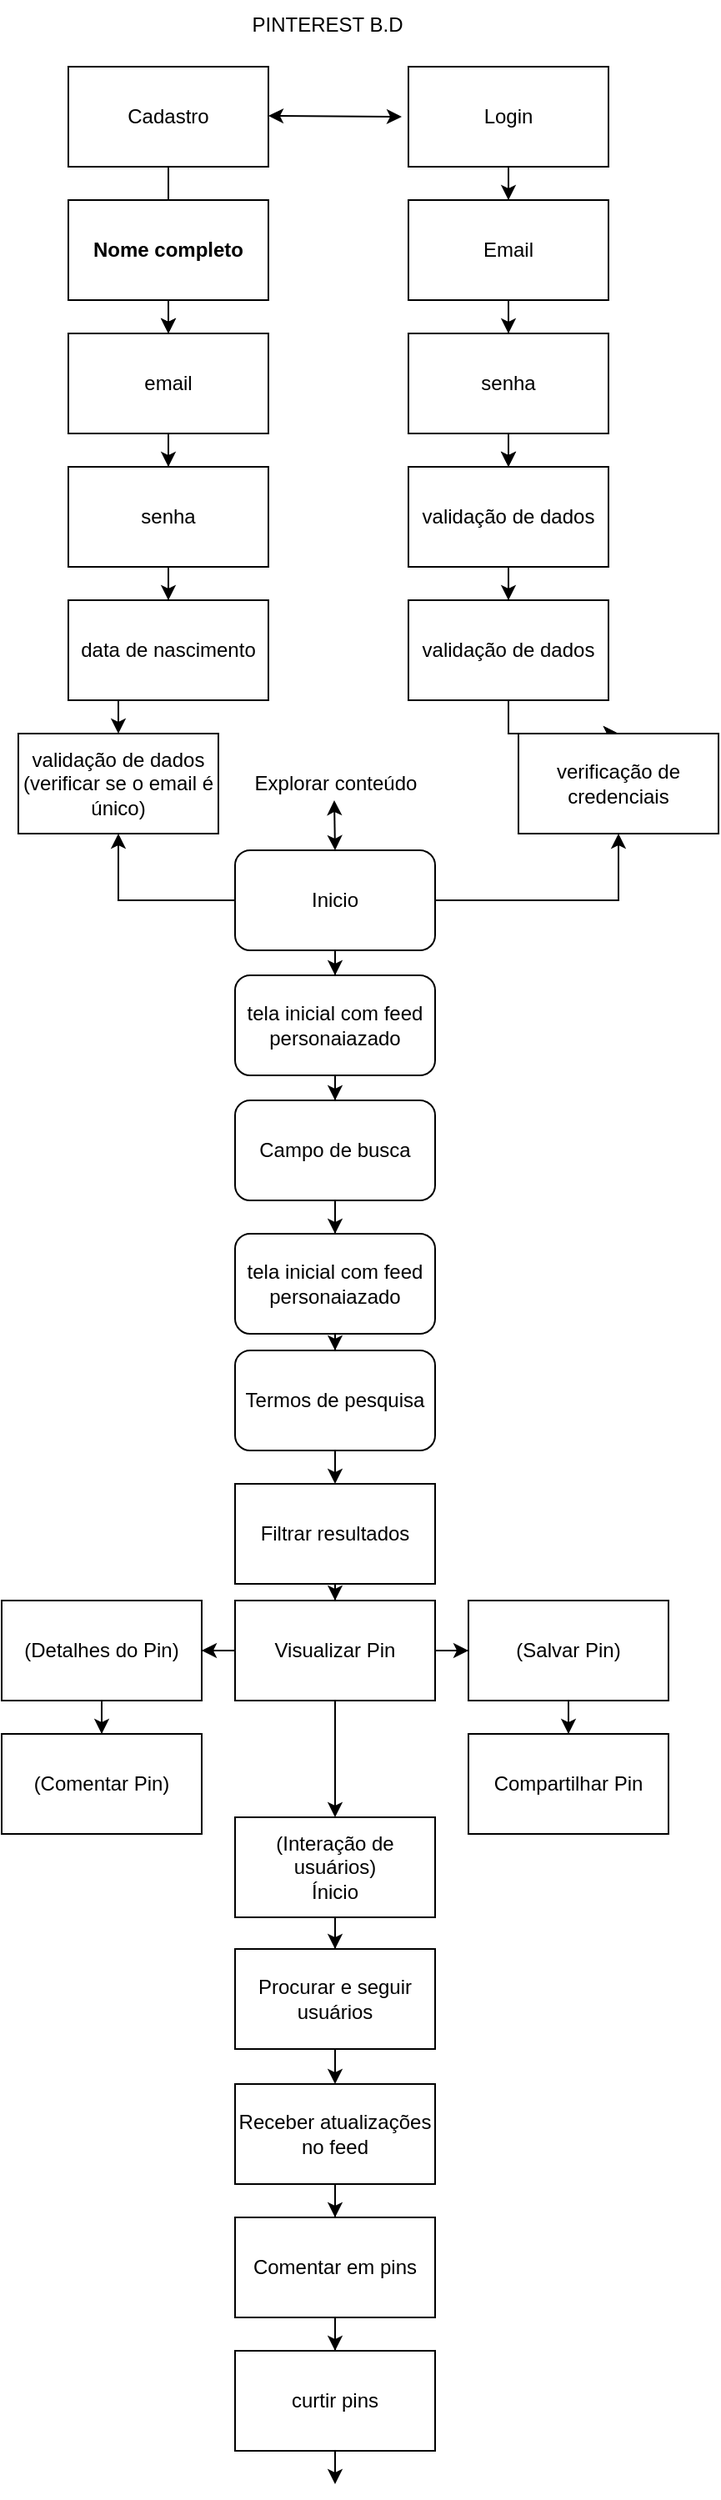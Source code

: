 <mxfile version="24.4.9" type="github">
  <diagram name="Página-1" id="m7mqNxaVAp2z84SnnDSy">
    <mxGraphModel dx="880" dy="474" grid="1" gridSize="10" guides="1" tooltips="1" connect="1" arrows="1" fold="1" page="1" pageScale="1" pageWidth="827" pageHeight="1169" math="0" shadow="0">
      <root>
        <mxCell id="0" />
        <mxCell id="1" parent="0" />
        <mxCell id="qozd9NBj0RtvDI7-sQQz-15" value="" style="edgeStyle=orthogonalEdgeStyle;rounded=0;orthogonalLoop=1;jettySize=auto;html=1;" edge="1" parent="1" source="_V0p3MUHYfzyWsOnB0Cb-2" target="qozd9NBj0RtvDI7-sQQz-4">
          <mxGeometry relative="1" as="geometry" />
        </mxCell>
        <mxCell id="qozd9NBj0RtvDI7-sQQz-16" value="" style="edgeStyle=orthogonalEdgeStyle;rounded=0;orthogonalLoop=1;jettySize=auto;html=1;" edge="1" parent="1" source="_V0p3MUHYfzyWsOnB0Cb-2" target="qozd9NBj0RtvDI7-sQQz-4">
          <mxGeometry relative="1" as="geometry" />
        </mxCell>
        <mxCell id="_V0p3MUHYfzyWsOnB0Cb-2" value="Cadastro" style="rounded=0;whiteSpace=wrap;html=1;" parent="1" vertex="1">
          <mxGeometry x="210" y="40" width="120" height="60" as="geometry" />
        </mxCell>
        <mxCell id="_V0p3MUHYfzyWsOnB0Cb-5" value="" style="endArrow=classic;startArrow=classic;html=1;rounded=0;entryX=0.485;entryY=0.4;entryDx=0;entryDy=0;entryPerimeter=0;" parent="1" edge="1">
          <mxGeometry width="50" height="50" relative="1" as="geometry">
            <mxPoint x="410" y="70" as="sourcePoint" />
            <mxPoint x="330.0" y="69.5" as="targetPoint" />
          </mxGeometry>
        </mxCell>
        <mxCell id="qozd9NBj0RtvDI7-sQQz-18" value="" style="edgeStyle=orthogonalEdgeStyle;rounded=0;orthogonalLoop=1;jettySize=auto;html=1;" edge="1" parent="1" source="_V0p3MUHYfzyWsOnB0Cb-6" target="qozd9NBj0RtvDI7-sQQz-17">
          <mxGeometry relative="1" as="geometry" />
        </mxCell>
        <mxCell id="qozd9NBj0RtvDI7-sQQz-27" value="" style="edgeStyle=orthogonalEdgeStyle;rounded=0;orthogonalLoop=1;jettySize=auto;html=1;" edge="1" parent="1" source="_V0p3MUHYfzyWsOnB0Cb-6" target="qozd9NBj0RtvDI7-sQQz-19">
          <mxGeometry relative="1" as="geometry" />
        </mxCell>
        <mxCell id="_V0p3MUHYfzyWsOnB0Cb-6" value="Login" style="rounded=0;whiteSpace=wrap;html=1;" parent="1" vertex="1">
          <mxGeometry x="414" y="40" width="120" height="60" as="geometry" />
        </mxCell>
        <mxCell id="qozd9NBj0RtvDI7-sQQz-9" value="" style="edgeStyle=orthogonalEdgeStyle;rounded=0;orthogonalLoop=1;jettySize=auto;html=1;" edge="1" parent="1" source="qozd9NBj0RtvDI7-sQQz-1" target="qozd9NBj0RtvDI7-sQQz-5">
          <mxGeometry relative="1" as="geometry" />
        </mxCell>
        <mxCell id="qozd9NBj0RtvDI7-sQQz-1" value="&lt;b&gt;Nome completo&lt;/b&gt;" style="rounded=0;whiteSpace=wrap;html=1;" vertex="1" parent="1">
          <mxGeometry x="210" y="120" width="120" height="60" as="geometry" />
        </mxCell>
        <mxCell id="qozd9NBj0RtvDI7-sQQz-11" value="" style="edgeStyle=orthogonalEdgeStyle;rounded=0;orthogonalLoop=1;jettySize=auto;html=1;" edge="1" parent="1" source="qozd9NBj0RtvDI7-sQQz-4" target="qozd9NBj0RtvDI7-sQQz-6">
          <mxGeometry relative="1" as="geometry" />
        </mxCell>
        <mxCell id="qozd9NBj0RtvDI7-sQQz-4" value="email" style="rounded=0;whiteSpace=wrap;html=1;" vertex="1" parent="1">
          <mxGeometry x="210" y="200" width="120" height="60" as="geometry" />
        </mxCell>
        <mxCell id="qozd9NBj0RtvDI7-sQQz-12" value="" style="edgeStyle=orthogonalEdgeStyle;rounded=0;orthogonalLoop=1;jettySize=auto;html=1;" edge="1" parent="1" source="qozd9NBj0RtvDI7-sQQz-5" target="qozd9NBj0RtvDI7-sQQz-7">
          <mxGeometry relative="1" as="geometry" />
        </mxCell>
        <mxCell id="qozd9NBj0RtvDI7-sQQz-5" value="senha" style="rounded=0;whiteSpace=wrap;html=1;" vertex="1" parent="1">
          <mxGeometry x="210" y="280" width="120" height="60" as="geometry" />
        </mxCell>
        <mxCell id="qozd9NBj0RtvDI7-sQQz-6" value="data de nascimento" style="rounded=0;whiteSpace=wrap;html=1;" vertex="1" parent="1">
          <mxGeometry x="210" y="360" width="120" height="60" as="geometry" />
        </mxCell>
        <mxCell id="qozd9NBj0RtvDI7-sQQz-7" value="validação de dados&lt;div&gt;(verificar se o email é único)&lt;/div&gt;" style="rounded=0;whiteSpace=wrap;html=1;" vertex="1" parent="1">
          <mxGeometry x="180" y="440" width="120" height="60" as="geometry" />
        </mxCell>
        <mxCell id="qozd9NBj0RtvDI7-sQQz-25" value="" style="edgeStyle=orthogonalEdgeStyle;rounded=0;orthogonalLoop=1;jettySize=auto;html=1;" edge="1" parent="1" source="qozd9NBj0RtvDI7-sQQz-17" target="qozd9NBj0RtvDI7-sQQz-21">
          <mxGeometry relative="1" as="geometry" />
        </mxCell>
        <mxCell id="qozd9NBj0RtvDI7-sQQz-17" value="Email" style="rounded=0;whiteSpace=wrap;html=1;" vertex="1" parent="1">
          <mxGeometry x="414" y="120" width="120" height="60" as="geometry" />
        </mxCell>
        <mxCell id="qozd9NBj0RtvDI7-sQQz-22" value="" style="edgeStyle=orthogonalEdgeStyle;rounded=0;orthogonalLoop=1;jettySize=auto;html=1;" edge="1" parent="1" source="qozd9NBj0RtvDI7-sQQz-19" target="qozd9NBj0RtvDI7-sQQz-21">
          <mxGeometry relative="1" as="geometry" />
        </mxCell>
        <mxCell id="qozd9NBj0RtvDI7-sQQz-19" value="senha" style="rounded=0;whiteSpace=wrap;html=1;" vertex="1" parent="1">
          <mxGeometry x="414" y="200" width="120" height="60" as="geometry" />
        </mxCell>
        <mxCell id="qozd9NBj0RtvDI7-sQQz-24" value="" style="edgeStyle=orthogonalEdgeStyle;rounded=0;orthogonalLoop=1;jettySize=auto;html=1;" edge="1" parent="1" source="qozd9NBj0RtvDI7-sQQz-21" target="qozd9NBj0RtvDI7-sQQz-23">
          <mxGeometry relative="1" as="geometry" />
        </mxCell>
        <mxCell id="qozd9NBj0RtvDI7-sQQz-21" value="validação de dados" style="rounded=0;whiteSpace=wrap;html=1;" vertex="1" parent="1">
          <mxGeometry x="414" y="280" width="120" height="60" as="geometry" />
        </mxCell>
        <mxCell id="qozd9NBj0RtvDI7-sQQz-29" value="" style="edgeStyle=orthogonalEdgeStyle;rounded=0;orthogonalLoop=1;jettySize=auto;html=1;" edge="1" parent="1" source="qozd9NBj0RtvDI7-sQQz-23" target="qozd9NBj0RtvDI7-sQQz-28">
          <mxGeometry relative="1" as="geometry" />
        </mxCell>
        <mxCell id="qozd9NBj0RtvDI7-sQQz-61" value="" style="edgeStyle=orthogonalEdgeStyle;rounded=0;orthogonalLoop=1;jettySize=auto;html=1;" edge="1" parent="1" source="qozd9NBj0RtvDI7-sQQz-23" target="qozd9NBj0RtvDI7-sQQz-28">
          <mxGeometry relative="1" as="geometry" />
        </mxCell>
        <mxCell id="qozd9NBj0RtvDI7-sQQz-23" value="validação de dados" style="rounded=0;whiteSpace=wrap;html=1;" vertex="1" parent="1">
          <mxGeometry x="414" y="360" width="120" height="60" as="geometry" />
        </mxCell>
        <mxCell id="qozd9NBj0RtvDI7-sQQz-28" value="verificação de credenciais" style="rounded=0;whiteSpace=wrap;html=1;" vertex="1" parent="1">
          <mxGeometry x="480" y="440" width="120" height="60" as="geometry" />
        </mxCell>
        <mxCell id="qozd9NBj0RtvDI7-sQQz-35" value="" style="edgeStyle=orthogonalEdgeStyle;rounded=0;orthogonalLoop=1;jettySize=auto;html=1;" edge="1" parent="1" source="qozd9NBj0RtvDI7-sQQz-31" target="qozd9NBj0RtvDI7-sQQz-28">
          <mxGeometry relative="1" as="geometry" />
        </mxCell>
        <mxCell id="qozd9NBj0RtvDI7-sQQz-36" value="" style="edgeStyle=orthogonalEdgeStyle;rounded=0;orthogonalLoop=1;jettySize=auto;html=1;" edge="1" parent="1" source="qozd9NBj0RtvDI7-sQQz-31" target="qozd9NBj0RtvDI7-sQQz-7">
          <mxGeometry relative="1" as="geometry" />
        </mxCell>
        <mxCell id="qozd9NBj0RtvDI7-sQQz-40" value="" style="edgeStyle=orthogonalEdgeStyle;rounded=0;orthogonalLoop=1;jettySize=auto;html=1;" edge="1" parent="1" source="qozd9NBj0RtvDI7-sQQz-31" target="qozd9NBj0RtvDI7-sQQz-39">
          <mxGeometry relative="1" as="geometry" />
        </mxCell>
        <mxCell id="qozd9NBj0RtvDI7-sQQz-31" value="Inicio" style="rounded=1;whiteSpace=wrap;html=1;" vertex="1" parent="1">
          <mxGeometry x="310" y="510" width="120" height="60" as="geometry" />
        </mxCell>
        <mxCell id="qozd9NBj0RtvDI7-sQQz-37" value="Explorar conteúdo" style="text;html=1;align=center;verticalAlign=middle;resizable=0;points=[];autosize=1;strokeColor=none;fillColor=none;" vertex="1" parent="1">
          <mxGeometry x="310" y="455" width="120" height="30" as="geometry" />
        </mxCell>
        <mxCell id="qozd9NBj0RtvDI7-sQQz-38" value="" style="endArrow=classic;startArrow=classic;html=1;rounded=0;" edge="1" parent="1">
          <mxGeometry width="50" height="50" relative="1" as="geometry">
            <mxPoint x="370" y="510" as="sourcePoint" />
            <mxPoint x="369.5" y="480" as="targetPoint" />
          </mxGeometry>
        </mxCell>
        <mxCell id="qozd9NBj0RtvDI7-sQQz-42" value="" style="edgeStyle=orthogonalEdgeStyle;rounded=0;orthogonalLoop=1;jettySize=auto;html=1;" edge="1" parent="1" source="qozd9NBj0RtvDI7-sQQz-39" target="qozd9NBj0RtvDI7-sQQz-41">
          <mxGeometry relative="1" as="geometry" />
        </mxCell>
        <mxCell id="qozd9NBj0RtvDI7-sQQz-39" value="tela inicial com feed personaiazado" style="rounded=1;whiteSpace=wrap;html=1;" vertex="1" parent="1">
          <mxGeometry x="310" y="585" width="120" height="60" as="geometry" />
        </mxCell>
        <mxCell id="qozd9NBj0RtvDI7-sQQz-44" value="" style="edgeStyle=orthogonalEdgeStyle;rounded=0;orthogonalLoop=1;jettySize=auto;html=1;" edge="1" parent="1" source="qozd9NBj0RtvDI7-sQQz-41" target="qozd9NBj0RtvDI7-sQQz-43">
          <mxGeometry relative="1" as="geometry" />
        </mxCell>
        <mxCell id="qozd9NBj0RtvDI7-sQQz-41" value="Campo de busca" style="rounded=1;whiteSpace=wrap;html=1;" vertex="1" parent="1">
          <mxGeometry x="310" y="660" width="120" height="60" as="geometry" />
        </mxCell>
        <mxCell id="qozd9NBj0RtvDI7-sQQz-46" value="" style="edgeStyle=orthogonalEdgeStyle;rounded=0;orthogonalLoop=1;jettySize=auto;html=1;" edge="1" parent="1" source="qozd9NBj0RtvDI7-sQQz-43" target="qozd9NBj0RtvDI7-sQQz-45">
          <mxGeometry relative="1" as="geometry" />
        </mxCell>
        <mxCell id="qozd9NBj0RtvDI7-sQQz-43" value="tela inicial com feed personaiazado" style="rounded=1;whiteSpace=wrap;html=1;" vertex="1" parent="1">
          <mxGeometry x="310" y="740" width="120" height="60" as="geometry" />
        </mxCell>
        <mxCell id="qozd9NBj0RtvDI7-sQQz-47" style="edgeStyle=orthogonalEdgeStyle;rounded=0;orthogonalLoop=1;jettySize=auto;html=1;" edge="1" parent="1" source="qozd9NBj0RtvDI7-sQQz-45">
          <mxGeometry relative="1" as="geometry">
            <mxPoint x="370" y="890" as="targetPoint" />
          </mxGeometry>
        </mxCell>
        <mxCell id="qozd9NBj0RtvDI7-sQQz-45" value="Termos de pesquisa" style="rounded=1;whiteSpace=wrap;html=1;" vertex="1" parent="1">
          <mxGeometry x="310" y="810" width="120" height="60" as="geometry" />
        </mxCell>
        <mxCell id="qozd9NBj0RtvDI7-sQQz-51" value="" style="edgeStyle=orthogonalEdgeStyle;rounded=0;orthogonalLoop=1;jettySize=auto;html=1;" edge="1" parent="1" source="qozd9NBj0RtvDI7-sQQz-48" target="qozd9NBj0RtvDI7-sQQz-50">
          <mxGeometry relative="1" as="geometry" />
        </mxCell>
        <mxCell id="qozd9NBj0RtvDI7-sQQz-48" value="Filtrar resultados" style="rounded=0;whiteSpace=wrap;html=1;" vertex="1" parent="1">
          <mxGeometry x="310" y="890" width="120" height="60" as="geometry" />
        </mxCell>
        <mxCell id="qozd9NBj0RtvDI7-sQQz-59" value="" style="edgeStyle=orthogonalEdgeStyle;rounded=0;orthogonalLoop=1;jettySize=auto;html=1;" edge="1" parent="1" source="qozd9NBj0RtvDI7-sQQz-50" target="qozd9NBj0RtvDI7-sQQz-53">
          <mxGeometry relative="1" as="geometry" />
        </mxCell>
        <mxCell id="qozd9NBj0RtvDI7-sQQz-60" value="" style="edgeStyle=orthogonalEdgeStyle;rounded=0;orthogonalLoop=1;jettySize=auto;html=1;" edge="1" parent="1" source="qozd9NBj0RtvDI7-sQQz-50" target="qozd9NBj0RtvDI7-sQQz-54">
          <mxGeometry relative="1" as="geometry" />
        </mxCell>
        <mxCell id="qozd9NBj0RtvDI7-sQQz-63" value="" style="edgeStyle=orthogonalEdgeStyle;rounded=0;orthogonalLoop=1;jettySize=auto;html=1;" edge="1" parent="1" source="qozd9NBj0RtvDI7-sQQz-50" target="qozd9NBj0RtvDI7-sQQz-62">
          <mxGeometry relative="1" as="geometry" />
        </mxCell>
        <mxCell id="qozd9NBj0RtvDI7-sQQz-50" value="Visualizar Pin" style="rounded=0;whiteSpace=wrap;html=1;" vertex="1" parent="1">
          <mxGeometry x="310" y="960" width="120" height="60" as="geometry" />
        </mxCell>
        <mxCell id="qozd9NBj0RtvDI7-sQQz-52" value="PINTEREST B.D" style="text;html=1;align=center;verticalAlign=middle;resizable=0;points=[];autosize=1;strokeColor=none;fillColor=none;" vertex="1" parent="1">
          <mxGeometry x="310" width="110" height="30" as="geometry" />
        </mxCell>
        <mxCell id="qozd9NBj0RtvDI7-sQQz-57" value="" style="edgeStyle=orthogonalEdgeStyle;rounded=0;orthogonalLoop=1;jettySize=auto;html=1;" edge="1" parent="1" source="qozd9NBj0RtvDI7-sQQz-53" target="qozd9NBj0RtvDI7-sQQz-55">
          <mxGeometry relative="1" as="geometry" />
        </mxCell>
        <mxCell id="qozd9NBj0RtvDI7-sQQz-53" value="(Salvar Pin)" style="rounded=0;whiteSpace=wrap;html=1;" vertex="1" parent="1">
          <mxGeometry x="450" y="960" width="120" height="60" as="geometry" />
        </mxCell>
        <mxCell id="qozd9NBj0RtvDI7-sQQz-58" value="" style="edgeStyle=orthogonalEdgeStyle;rounded=0;orthogonalLoop=1;jettySize=auto;html=1;" edge="1" parent="1" source="qozd9NBj0RtvDI7-sQQz-54" target="qozd9NBj0RtvDI7-sQQz-56">
          <mxGeometry relative="1" as="geometry" />
        </mxCell>
        <mxCell id="qozd9NBj0RtvDI7-sQQz-54" value="(Detalhes do Pin)" style="rounded=0;whiteSpace=wrap;html=1;" vertex="1" parent="1">
          <mxGeometry x="170" y="960" width="120" height="60" as="geometry" />
        </mxCell>
        <mxCell id="qozd9NBj0RtvDI7-sQQz-55" value="Compartilhar Pin" style="rounded=0;whiteSpace=wrap;html=1;" vertex="1" parent="1">
          <mxGeometry x="450" y="1040" width="120" height="60" as="geometry" />
        </mxCell>
        <mxCell id="qozd9NBj0RtvDI7-sQQz-56" value="(Comentar Pin)" style="rounded=0;whiteSpace=wrap;html=1;" vertex="1" parent="1">
          <mxGeometry x="170" y="1040" width="120" height="60" as="geometry" />
        </mxCell>
        <mxCell id="qozd9NBj0RtvDI7-sQQz-66" value="" style="edgeStyle=orthogonalEdgeStyle;rounded=0;orthogonalLoop=1;jettySize=auto;html=1;" edge="1" parent="1" source="qozd9NBj0RtvDI7-sQQz-62" target="qozd9NBj0RtvDI7-sQQz-65">
          <mxGeometry relative="1" as="geometry" />
        </mxCell>
        <mxCell id="qozd9NBj0RtvDI7-sQQz-62" value="(Interação de usuários)&lt;div&gt;Ínicio&lt;/div&gt;" style="rounded=0;whiteSpace=wrap;html=1;" vertex="1" parent="1">
          <mxGeometry x="310" y="1090" width="120" height="60" as="geometry" />
        </mxCell>
        <mxCell id="qozd9NBj0RtvDI7-sQQz-68" value="" style="edgeStyle=orthogonalEdgeStyle;rounded=0;orthogonalLoop=1;jettySize=auto;html=1;" edge="1" parent="1" source="qozd9NBj0RtvDI7-sQQz-65" target="qozd9NBj0RtvDI7-sQQz-67">
          <mxGeometry relative="1" as="geometry" />
        </mxCell>
        <mxCell id="qozd9NBj0RtvDI7-sQQz-65" value="Procurar e seguir usuários" style="rounded=0;whiteSpace=wrap;html=1;" vertex="1" parent="1">
          <mxGeometry x="310" y="1169" width="120" height="60" as="geometry" />
        </mxCell>
        <mxCell id="qozd9NBj0RtvDI7-sQQz-70" value="" style="edgeStyle=orthogonalEdgeStyle;rounded=0;orthogonalLoop=1;jettySize=auto;html=1;" edge="1" parent="1" source="qozd9NBj0RtvDI7-sQQz-67" target="qozd9NBj0RtvDI7-sQQz-69">
          <mxGeometry relative="1" as="geometry" />
        </mxCell>
        <mxCell id="qozd9NBj0RtvDI7-sQQz-67" value="Receber atualizações no feed" style="rounded=0;whiteSpace=wrap;html=1;" vertex="1" parent="1">
          <mxGeometry x="310" y="1250" width="120" height="60" as="geometry" />
        </mxCell>
        <mxCell id="qozd9NBj0RtvDI7-sQQz-72" value="" style="edgeStyle=orthogonalEdgeStyle;rounded=0;orthogonalLoop=1;jettySize=auto;html=1;" edge="1" parent="1" source="qozd9NBj0RtvDI7-sQQz-69" target="qozd9NBj0RtvDI7-sQQz-71">
          <mxGeometry relative="1" as="geometry" />
        </mxCell>
        <mxCell id="qozd9NBj0RtvDI7-sQQz-69" value="Comentar em pins" style="rounded=0;whiteSpace=wrap;html=1;" vertex="1" parent="1">
          <mxGeometry x="310" y="1330" width="120" height="60" as="geometry" />
        </mxCell>
        <mxCell id="qozd9NBj0RtvDI7-sQQz-74" value="" style="edgeStyle=orthogonalEdgeStyle;rounded=0;orthogonalLoop=1;jettySize=auto;html=1;" edge="1" parent="1" source="qozd9NBj0RtvDI7-sQQz-71">
          <mxGeometry relative="1" as="geometry">
            <mxPoint x="370" y="1490" as="targetPoint" />
          </mxGeometry>
        </mxCell>
        <mxCell id="qozd9NBj0RtvDI7-sQQz-71" value="curtir pins" style="rounded=0;whiteSpace=wrap;html=1;" vertex="1" parent="1">
          <mxGeometry x="310" y="1410" width="120" height="60" as="geometry" />
        </mxCell>
      </root>
    </mxGraphModel>
  </diagram>
</mxfile>
